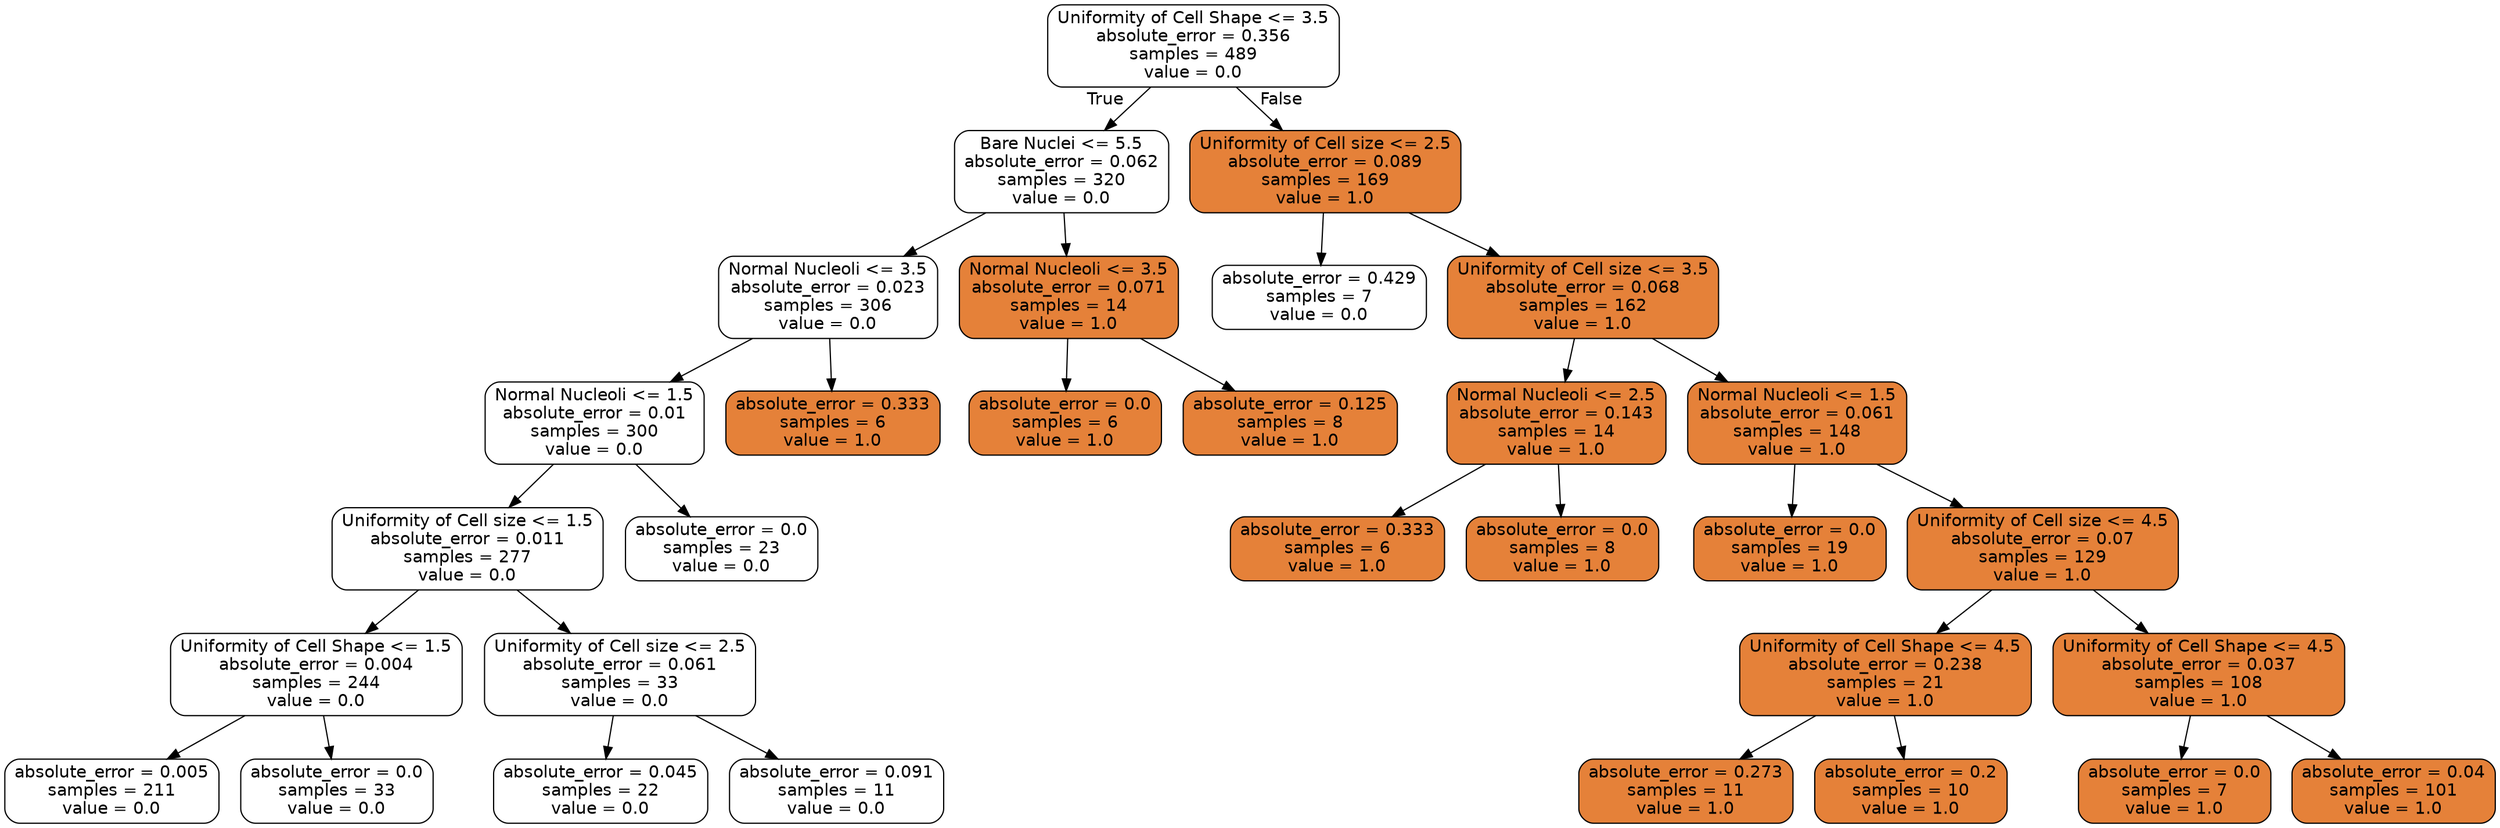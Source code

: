 digraph Tree {
node [shape=box, style="filled, rounded", color="black", fontname="helvetica"] ;
edge [fontname="helvetica"] ;
0 [label="Uniformity of Cell Shape <= 3.5\nabsolute_error = 0.356\nsamples = 489\nvalue = 0.0", fillcolor="#ffffff"] ;
1 [label="Bare Nuclei <= 5.5\nabsolute_error = 0.062\nsamples = 320\nvalue = 0.0", fillcolor="#ffffff"] ;
0 -> 1 [labeldistance=2.5, labelangle=45, headlabel="True"] ;
2 [label="Normal Nucleoli <= 3.5\nabsolute_error = 0.023\nsamples = 306\nvalue = 0.0", fillcolor="#ffffff"] ;
1 -> 2 ;
3 [label="Normal Nucleoli <= 1.5\nabsolute_error = 0.01\nsamples = 300\nvalue = 0.0", fillcolor="#ffffff"] ;
2 -> 3 ;
4 [label="Uniformity of Cell size <= 1.5\nabsolute_error = 0.011\nsamples = 277\nvalue = 0.0", fillcolor="#ffffff"] ;
3 -> 4 ;
5 [label="Uniformity of Cell Shape <= 1.5\nabsolute_error = 0.004\nsamples = 244\nvalue = 0.0", fillcolor="#ffffff"] ;
4 -> 5 ;
6 [label="absolute_error = 0.005\nsamples = 211\nvalue = 0.0", fillcolor="#ffffff"] ;
5 -> 6 ;
7 [label="absolute_error = 0.0\nsamples = 33\nvalue = 0.0", fillcolor="#ffffff"] ;
5 -> 7 ;
8 [label="Uniformity of Cell size <= 2.5\nabsolute_error = 0.061\nsamples = 33\nvalue = 0.0", fillcolor="#ffffff"] ;
4 -> 8 ;
9 [label="absolute_error = 0.045\nsamples = 22\nvalue = 0.0", fillcolor="#ffffff"] ;
8 -> 9 ;
10 [label="absolute_error = 0.091\nsamples = 11\nvalue = 0.0", fillcolor="#ffffff"] ;
8 -> 10 ;
11 [label="absolute_error = 0.0\nsamples = 23\nvalue = 0.0", fillcolor="#ffffff"] ;
3 -> 11 ;
12 [label="absolute_error = 0.333\nsamples = 6\nvalue = 1.0", fillcolor="#e58139"] ;
2 -> 12 ;
13 [label="Normal Nucleoli <= 3.5\nabsolute_error = 0.071\nsamples = 14\nvalue = 1.0", fillcolor="#e58139"] ;
1 -> 13 ;
14 [label="absolute_error = 0.0\nsamples = 6\nvalue = 1.0", fillcolor="#e58139"] ;
13 -> 14 ;
15 [label="absolute_error = 0.125\nsamples = 8\nvalue = 1.0", fillcolor="#e58139"] ;
13 -> 15 ;
16 [label="Uniformity of Cell size <= 2.5\nabsolute_error = 0.089\nsamples = 169\nvalue = 1.0", fillcolor="#e58139"] ;
0 -> 16 [labeldistance=2.5, labelangle=-45, headlabel="False"] ;
17 [label="absolute_error = 0.429\nsamples = 7\nvalue = 0.0", fillcolor="#ffffff"] ;
16 -> 17 ;
18 [label="Uniformity of Cell size <= 3.5\nabsolute_error = 0.068\nsamples = 162\nvalue = 1.0", fillcolor="#e58139"] ;
16 -> 18 ;
19 [label="Normal Nucleoli <= 2.5\nabsolute_error = 0.143\nsamples = 14\nvalue = 1.0", fillcolor="#e58139"] ;
18 -> 19 ;
20 [label="absolute_error = 0.333\nsamples = 6\nvalue = 1.0", fillcolor="#e58139"] ;
19 -> 20 ;
21 [label="absolute_error = 0.0\nsamples = 8\nvalue = 1.0", fillcolor="#e58139"] ;
19 -> 21 ;
22 [label="Normal Nucleoli <= 1.5\nabsolute_error = 0.061\nsamples = 148\nvalue = 1.0", fillcolor="#e58139"] ;
18 -> 22 ;
23 [label="absolute_error = 0.0\nsamples = 19\nvalue = 1.0", fillcolor="#e58139"] ;
22 -> 23 ;
24 [label="Uniformity of Cell size <= 4.5\nabsolute_error = 0.07\nsamples = 129\nvalue = 1.0", fillcolor="#e58139"] ;
22 -> 24 ;
25 [label="Uniformity of Cell Shape <= 4.5\nabsolute_error = 0.238\nsamples = 21\nvalue = 1.0", fillcolor="#e58139"] ;
24 -> 25 ;
26 [label="absolute_error = 0.273\nsamples = 11\nvalue = 1.0", fillcolor="#e58139"] ;
25 -> 26 ;
27 [label="absolute_error = 0.2\nsamples = 10\nvalue = 1.0", fillcolor="#e58139"] ;
25 -> 27 ;
28 [label="Uniformity of Cell Shape <= 4.5\nabsolute_error = 0.037\nsamples = 108\nvalue = 1.0", fillcolor="#e58139"] ;
24 -> 28 ;
29 [label="absolute_error = 0.0\nsamples = 7\nvalue = 1.0", fillcolor="#e58139"] ;
28 -> 29 ;
30 [label="absolute_error = 0.04\nsamples = 101\nvalue = 1.0", fillcolor="#e58139"] ;
28 -> 30 ;
}
